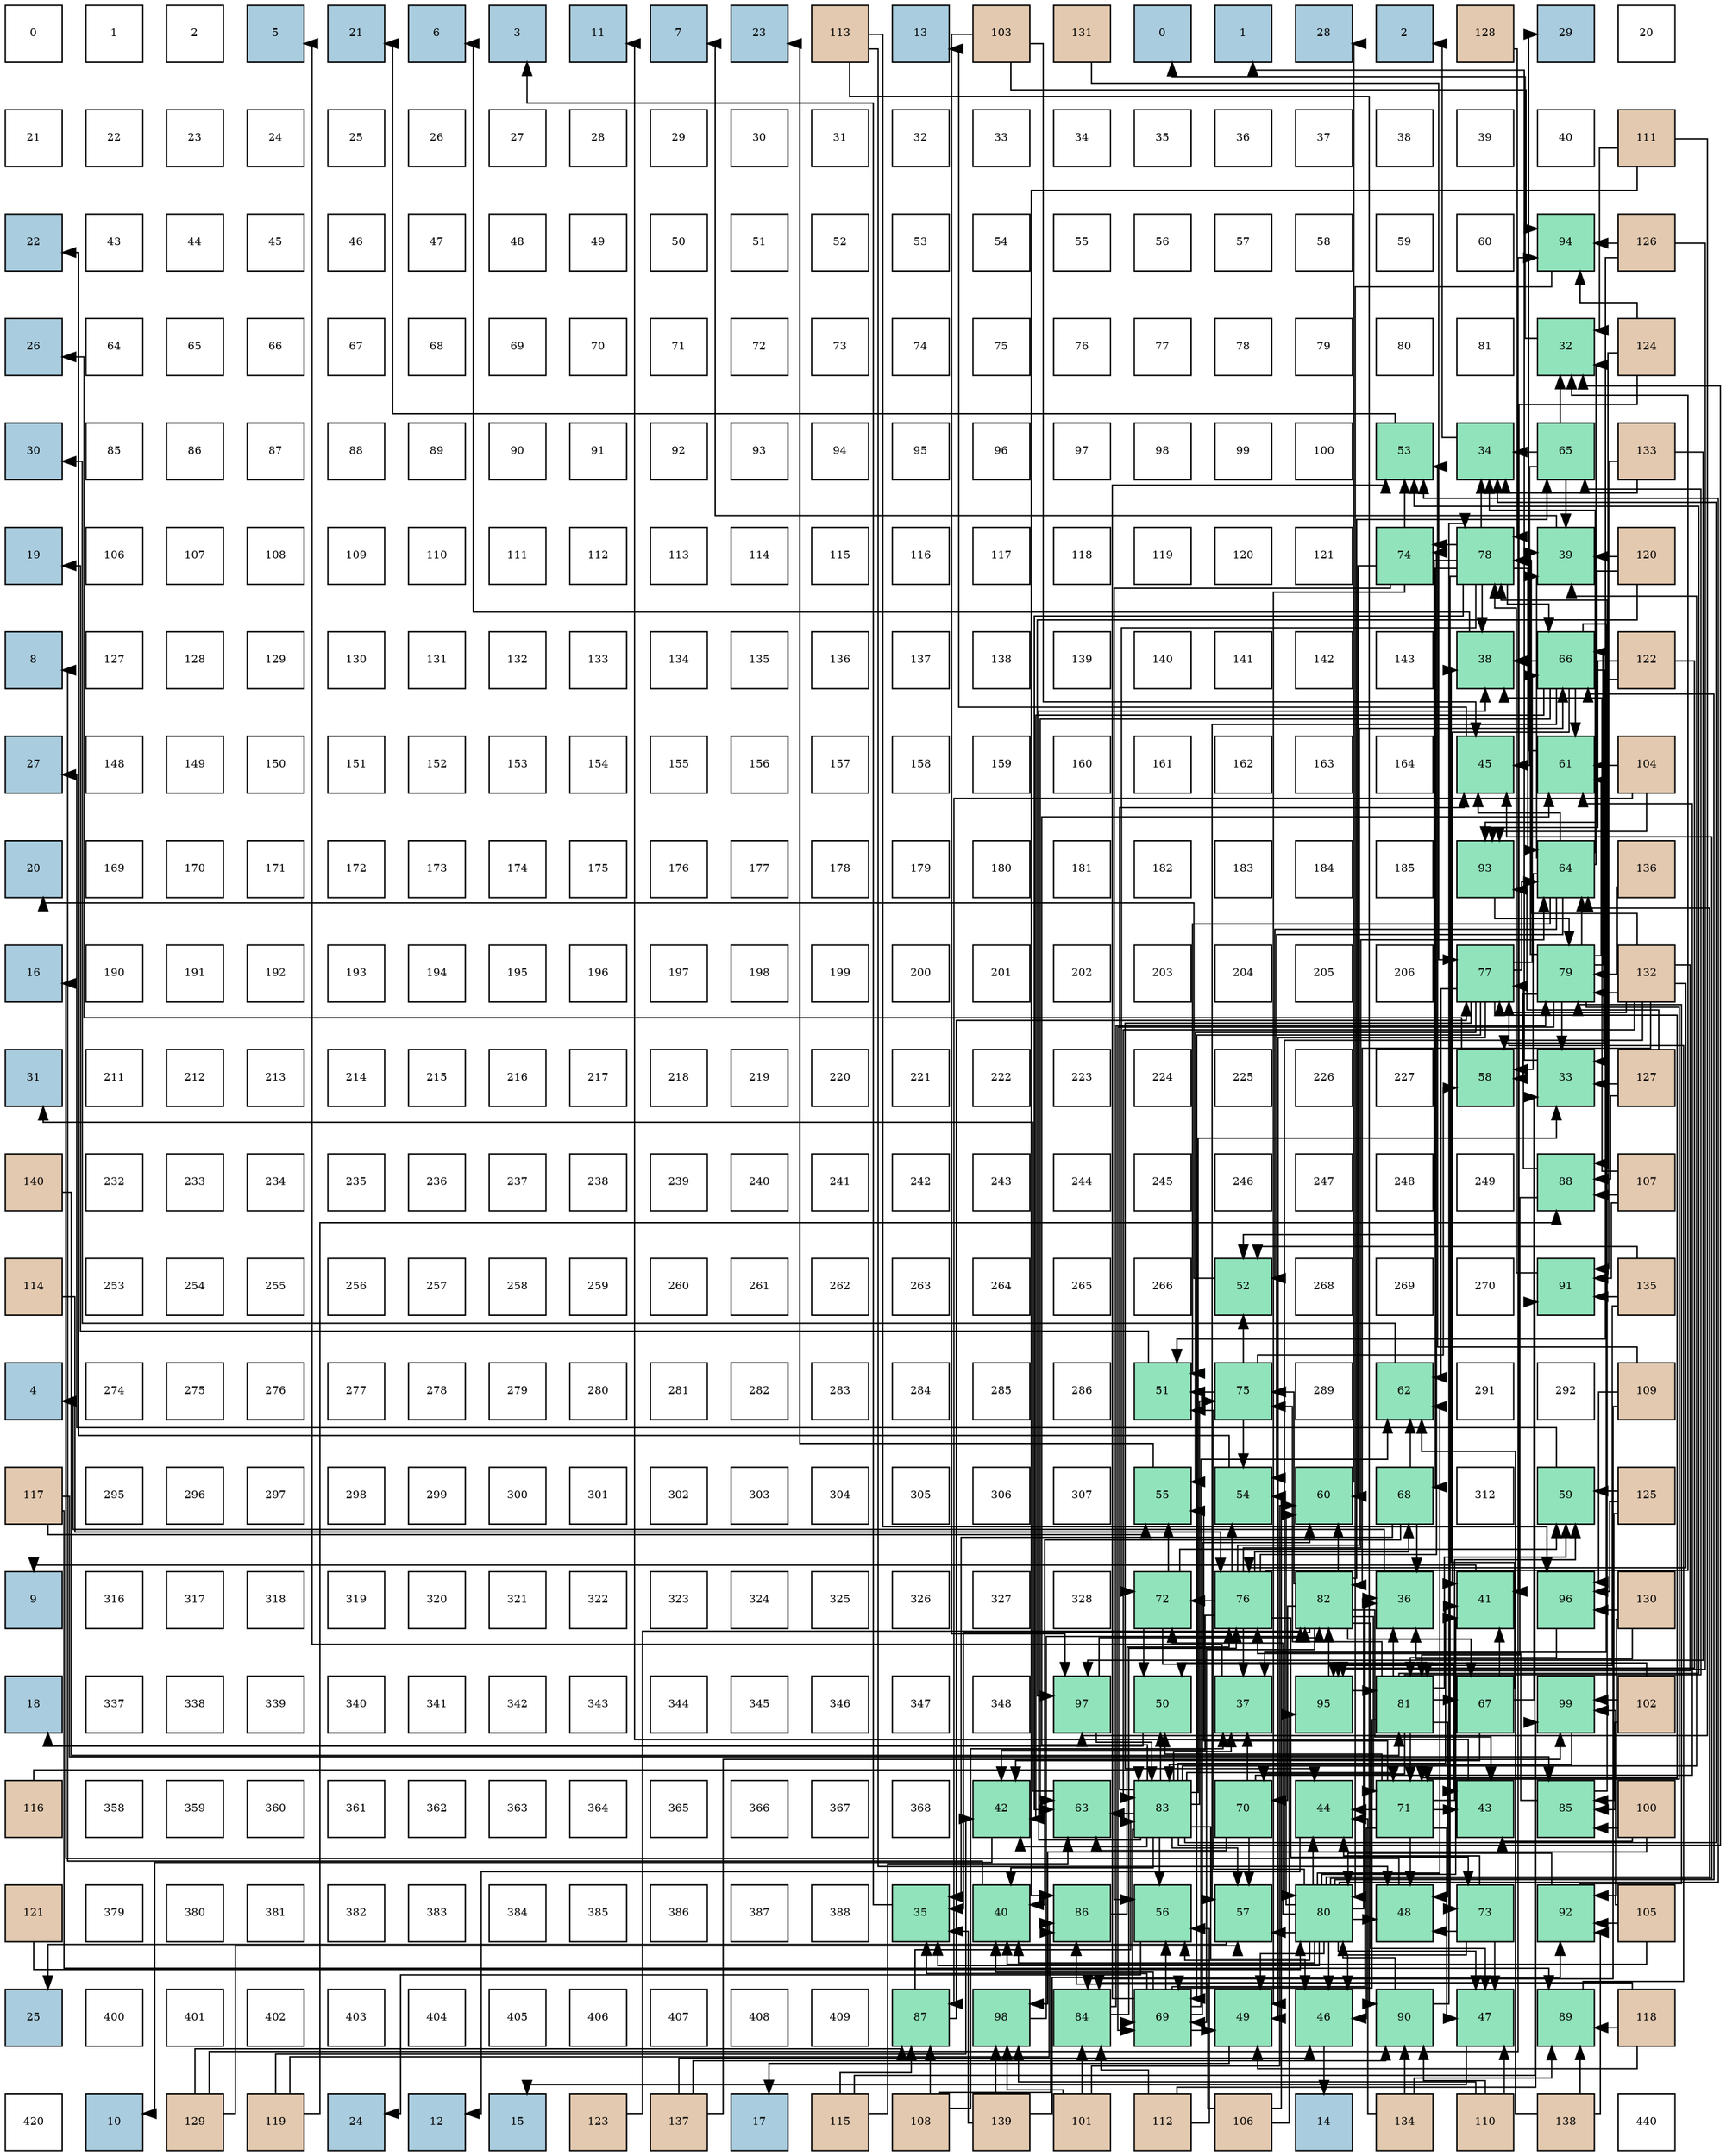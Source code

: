 digraph layout{
 rankdir=TB;
 splines=ortho;
 node [style=filled shape=square fixedsize=true width=0.6];
0[label="0", fontsize=8, fillcolor="#ffffff"];
1[label="1", fontsize=8, fillcolor="#ffffff"];
2[label="2", fontsize=8, fillcolor="#ffffff"];
3[label="5", fontsize=8, fillcolor="#a9ccde"];
4[label="21", fontsize=8, fillcolor="#a9ccde"];
5[label="6", fontsize=8, fillcolor="#a9ccde"];
6[label="3", fontsize=8, fillcolor="#a9ccde"];
7[label="11", fontsize=8, fillcolor="#a9ccde"];
8[label="7", fontsize=8, fillcolor="#a9ccde"];
9[label="23", fontsize=8, fillcolor="#a9ccde"];
10[label="113", fontsize=8, fillcolor="#e3c9af"];
11[label="13", fontsize=8, fillcolor="#a9ccde"];
12[label="103", fontsize=8, fillcolor="#e3c9af"];
13[label="131", fontsize=8, fillcolor="#e3c9af"];
14[label="0", fontsize=8, fillcolor="#a9ccde"];
15[label="1", fontsize=8, fillcolor="#a9ccde"];
16[label="28", fontsize=8, fillcolor="#a9ccde"];
17[label="2", fontsize=8, fillcolor="#a9ccde"];
18[label="128", fontsize=8, fillcolor="#e3c9af"];
19[label="29", fontsize=8, fillcolor="#a9ccde"];
20[label="20", fontsize=8, fillcolor="#ffffff"];
21[label="21", fontsize=8, fillcolor="#ffffff"];
22[label="22", fontsize=8, fillcolor="#ffffff"];
23[label="23", fontsize=8, fillcolor="#ffffff"];
24[label="24", fontsize=8, fillcolor="#ffffff"];
25[label="25", fontsize=8, fillcolor="#ffffff"];
26[label="26", fontsize=8, fillcolor="#ffffff"];
27[label="27", fontsize=8, fillcolor="#ffffff"];
28[label="28", fontsize=8, fillcolor="#ffffff"];
29[label="29", fontsize=8, fillcolor="#ffffff"];
30[label="30", fontsize=8, fillcolor="#ffffff"];
31[label="31", fontsize=8, fillcolor="#ffffff"];
32[label="32", fontsize=8, fillcolor="#ffffff"];
33[label="33", fontsize=8, fillcolor="#ffffff"];
34[label="34", fontsize=8, fillcolor="#ffffff"];
35[label="35", fontsize=8, fillcolor="#ffffff"];
36[label="36", fontsize=8, fillcolor="#ffffff"];
37[label="37", fontsize=8, fillcolor="#ffffff"];
38[label="38", fontsize=8, fillcolor="#ffffff"];
39[label="39", fontsize=8, fillcolor="#ffffff"];
40[label="40", fontsize=8, fillcolor="#ffffff"];
41[label="111", fontsize=8, fillcolor="#e3c9af"];
42[label="22", fontsize=8, fillcolor="#a9ccde"];
43[label="43", fontsize=8, fillcolor="#ffffff"];
44[label="44", fontsize=8, fillcolor="#ffffff"];
45[label="45", fontsize=8, fillcolor="#ffffff"];
46[label="46", fontsize=8, fillcolor="#ffffff"];
47[label="47", fontsize=8, fillcolor="#ffffff"];
48[label="48", fontsize=8, fillcolor="#ffffff"];
49[label="49", fontsize=8, fillcolor="#ffffff"];
50[label="50", fontsize=8, fillcolor="#ffffff"];
51[label="51", fontsize=8, fillcolor="#ffffff"];
52[label="52", fontsize=8, fillcolor="#ffffff"];
53[label="53", fontsize=8, fillcolor="#ffffff"];
54[label="54", fontsize=8, fillcolor="#ffffff"];
55[label="55", fontsize=8, fillcolor="#ffffff"];
56[label="56", fontsize=8, fillcolor="#ffffff"];
57[label="57", fontsize=8, fillcolor="#ffffff"];
58[label="58", fontsize=8, fillcolor="#ffffff"];
59[label="59", fontsize=8, fillcolor="#ffffff"];
60[label="60", fontsize=8, fillcolor="#ffffff"];
61[label="94", fontsize=8, fillcolor="#91e3bb"];
62[label="126", fontsize=8, fillcolor="#e3c9af"];
63[label="26", fontsize=8, fillcolor="#a9ccde"];
64[label="64", fontsize=8, fillcolor="#ffffff"];
65[label="65", fontsize=8, fillcolor="#ffffff"];
66[label="66", fontsize=8, fillcolor="#ffffff"];
67[label="67", fontsize=8, fillcolor="#ffffff"];
68[label="68", fontsize=8, fillcolor="#ffffff"];
69[label="69", fontsize=8, fillcolor="#ffffff"];
70[label="70", fontsize=8, fillcolor="#ffffff"];
71[label="71", fontsize=8, fillcolor="#ffffff"];
72[label="72", fontsize=8, fillcolor="#ffffff"];
73[label="73", fontsize=8, fillcolor="#ffffff"];
74[label="74", fontsize=8, fillcolor="#ffffff"];
75[label="75", fontsize=8, fillcolor="#ffffff"];
76[label="76", fontsize=8, fillcolor="#ffffff"];
77[label="77", fontsize=8, fillcolor="#ffffff"];
78[label="78", fontsize=8, fillcolor="#ffffff"];
79[label="79", fontsize=8, fillcolor="#ffffff"];
80[label="80", fontsize=8, fillcolor="#ffffff"];
81[label="81", fontsize=8, fillcolor="#ffffff"];
82[label="32", fontsize=8, fillcolor="#91e3bb"];
83[label="124", fontsize=8, fillcolor="#e3c9af"];
84[label="30", fontsize=8, fillcolor="#a9ccde"];
85[label="85", fontsize=8, fillcolor="#ffffff"];
86[label="86", fontsize=8, fillcolor="#ffffff"];
87[label="87", fontsize=8, fillcolor="#ffffff"];
88[label="88", fontsize=8, fillcolor="#ffffff"];
89[label="89", fontsize=8, fillcolor="#ffffff"];
90[label="90", fontsize=8, fillcolor="#ffffff"];
91[label="91", fontsize=8, fillcolor="#ffffff"];
92[label="92", fontsize=8, fillcolor="#ffffff"];
93[label="93", fontsize=8, fillcolor="#ffffff"];
94[label="94", fontsize=8, fillcolor="#ffffff"];
95[label="95", fontsize=8, fillcolor="#ffffff"];
96[label="96", fontsize=8, fillcolor="#ffffff"];
97[label="97", fontsize=8, fillcolor="#ffffff"];
98[label="98", fontsize=8, fillcolor="#ffffff"];
99[label="99", fontsize=8, fillcolor="#ffffff"];
100[label="100", fontsize=8, fillcolor="#ffffff"];
101[label="53", fontsize=8, fillcolor="#91e3bb"];
102[label="34", fontsize=8, fillcolor="#91e3bb"];
103[label="65", fontsize=8, fillcolor="#91e3bb"];
104[label="133", fontsize=8, fillcolor="#e3c9af"];
105[label="19", fontsize=8, fillcolor="#a9ccde"];
106[label="106", fontsize=8, fillcolor="#ffffff"];
107[label="107", fontsize=8, fillcolor="#ffffff"];
108[label="108", fontsize=8, fillcolor="#ffffff"];
109[label="109", fontsize=8, fillcolor="#ffffff"];
110[label="110", fontsize=8, fillcolor="#ffffff"];
111[label="111", fontsize=8, fillcolor="#ffffff"];
112[label="112", fontsize=8, fillcolor="#ffffff"];
113[label="113", fontsize=8, fillcolor="#ffffff"];
114[label="114", fontsize=8, fillcolor="#ffffff"];
115[label="115", fontsize=8, fillcolor="#ffffff"];
116[label="116", fontsize=8, fillcolor="#ffffff"];
117[label="117", fontsize=8, fillcolor="#ffffff"];
118[label="118", fontsize=8, fillcolor="#ffffff"];
119[label="119", fontsize=8, fillcolor="#ffffff"];
120[label="120", fontsize=8, fillcolor="#ffffff"];
121[label="121", fontsize=8, fillcolor="#ffffff"];
122[label="74", fontsize=8, fillcolor="#91e3bb"];
123[label="78", fontsize=8, fillcolor="#91e3bb"];
124[label="39", fontsize=8, fillcolor="#91e3bb"];
125[label="120", fontsize=8, fillcolor="#e3c9af"];
126[label="8", fontsize=8, fillcolor="#a9ccde"];
127[label="127", fontsize=8, fillcolor="#ffffff"];
128[label="128", fontsize=8, fillcolor="#ffffff"];
129[label="129", fontsize=8, fillcolor="#ffffff"];
130[label="130", fontsize=8, fillcolor="#ffffff"];
131[label="131", fontsize=8, fillcolor="#ffffff"];
132[label="132", fontsize=8, fillcolor="#ffffff"];
133[label="133", fontsize=8, fillcolor="#ffffff"];
134[label="134", fontsize=8, fillcolor="#ffffff"];
135[label="135", fontsize=8, fillcolor="#ffffff"];
136[label="136", fontsize=8, fillcolor="#ffffff"];
137[label="137", fontsize=8, fillcolor="#ffffff"];
138[label="138", fontsize=8, fillcolor="#ffffff"];
139[label="139", fontsize=8, fillcolor="#ffffff"];
140[label="140", fontsize=8, fillcolor="#ffffff"];
141[label="141", fontsize=8, fillcolor="#ffffff"];
142[label="142", fontsize=8, fillcolor="#ffffff"];
143[label="143", fontsize=8, fillcolor="#ffffff"];
144[label="38", fontsize=8, fillcolor="#91e3bb"];
145[label="66", fontsize=8, fillcolor="#91e3bb"];
146[label="122", fontsize=8, fillcolor="#e3c9af"];
147[label="27", fontsize=8, fillcolor="#a9ccde"];
148[label="148", fontsize=8, fillcolor="#ffffff"];
149[label="149", fontsize=8, fillcolor="#ffffff"];
150[label="150", fontsize=8, fillcolor="#ffffff"];
151[label="151", fontsize=8, fillcolor="#ffffff"];
152[label="152", fontsize=8, fillcolor="#ffffff"];
153[label="153", fontsize=8, fillcolor="#ffffff"];
154[label="154", fontsize=8, fillcolor="#ffffff"];
155[label="155", fontsize=8, fillcolor="#ffffff"];
156[label="156", fontsize=8, fillcolor="#ffffff"];
157[label="157", fontsize=8, fillcolor="#ffffff"];
158[label="158", fontsize=8, fillcolor="#ffffff"];
159[label="159", fontsize=8, fillcolor="#ffffff"];
160[label="160", fontsize=8, fillcolor="#ffffff"];
161[label="161", fontsize=8, fillcolor="#ffffff"];
162[label="162", fontsize=8, fillcolor="#ffffff"];
163[label="163", fontsize=8, fillcolor="#ffffff"];
164[label="164", fontsize=8, fillcolor="#ffffff"];
165[label="45", fontsize=8, fillcolor="#91e3bb"];
166[label="61", fontsize=8, fillcolor="#91e3bb"];
167[label="104", fontsize=8, fillcolor="#e3c9af"];
168[label="20", fontsize=8, fillcolor="#a9ccde"];
169[label="169", fontsize=8, fillcolor="#ffffff"];
170[label="170", fontsize=8, fillcolor="#ffffff"];
171[label="171", fontsize=8, fillcolor="#ffffff"];
172[label="172", fontsize=8, fillcolor="#ffffff"];
173[label="173", fontsize=8, fillcolor="#ffffff"];
174[label="174", fontsize=8, fillcolor="#ffffff"];
175[label="175", fontsize=8, fillcolor="#ffffff"];
176[label="176", fontsize=8, fillcolor="#ffffff"];
177[label="177", fontsize=8, fillcolor="#ffffff"];
178[label="178", fontsize=8, fillcolor="#ffffff"];
179[label="179", fontsize=8, fillcolor="#ffffff"];
180[label="180", fontsize=8, fillcolor="#ffffff"];
181[label="181", fontsize=8, fillcolor="#ffffff"];
182[label="182", fontsize=8, fillcolor="#ffffff"];
183[label="183", fontsize=8, fillcolor="#ffffff"];
184[label="184", fontsize=8, fillcolor="#ffffff"];
185[label="185", fontsize=8, fillcolor="#ffffff"];
186[label="93", fontsize=8, fillcolor="#91e3bb"];
187[label="64", fontsize=8, fillcolor="#91e3bb"];
188[label="136", fontsize=8, fillcolor="#e3c9af"];
189[label="16", fontsize=8, fillcolor="#a9ccde"];
190[label="190", fontsize=8, fillcolor="#ffffff"];
191[label="191", fontsize=8, fillcolor="#ffffff"];
192[label="192", fontsize=8, fillcolor="#ffffff"];
193[label="193", fontsize=8, fillcolor="#ffffff"];
194[label="194", fontsize=8, fillcolor="#ffffff"];
195[label="195", fontsize=8, fillcolor="#ffffff"];
196[label="196", fontsize=8, fillcolor="#ffffff"];
197[label="197", fontsize=8, fillcolor="#ffffff"];
198[label="198", fontsize=8, fillcolor="#ffffff"];
199[label="199", fontsize=8, fillcolor="#ffffff"];
200[label="200", fontsize=8, fillcolor="#ffffff"];
201[label="201", fontsize=8, fillcolor="#ffffff"];
202[label="202", fontsize=8, fillcolor="#ffffff"];
203[label="203", fontsize=8, fillcolor="#ffffff"];
204[label="204", fontsize=8, fillcolor="#ffffff"];
205[label="205", fontsize=8, fillcolor="#ffffff"];
206[label="206", fontsize=8, fillcolor="#ffffff"];
207[label="77", fontsize=8, fillcolor="#91e3bb"];
208[label="79", fontsize=8, fillcolor="#91e3bb"];
209[label="132", fontsize=8, fillcolor="#e3c9af"];
210[label="31", fontsize=8, fillcolor="#a9ccde"];
211[label="211", fontsize=8, fillcolor="#ffffff"];
212[label="212", fontsize=8, fillcolor="#ffffff"];
213[label="213", fontsize=8, fillcolor="#ffffff"];
214[label="214", fontsize=8, fillcolor="#ffffff"];
215[label="215", fontsize=8, fillcolor="#ffffff"];
216[label="216", fontsize=8, fillcolor="#ffffff"];
217[label="217", fontsize=8, fillcolor="#ffffff"];
218[label="218", fontsize=8, fillcolor="#ffffff"];
219[label="219", fontsize=8, fillcolor="#ffffff"];
220[label="220", fontsize=8, fillcolor="#ffffff"];
221[label="221", fontsize=8, fillcolor="#ffffff"];
222[label="222", fontsize=8, fillcolor="#ffffff"];
223[label="223", fontsize=8, fillcolor="#ffffff"];
224[label="224", fontsize=8, fillcolor="#ffffff"];
225[label="225", fontsize=8, fillcolor="#ffffff"];
226[label="226", fontsize=8, fillcolor="#ffffff"];
227[label="227", fontsize=8, fillcolor="#ffffff"];
228[label="58", fontsize=8, fillcolor="#91e3bb"];
229[label="33", fontsize=8, fillcolor="#91e3bb"];
230[label="127", fontsize=8, fillcolor="#e3c9af"];
231[label="140", fontsize=8, fillcolor="#e3c9af"];
232[label="232", fontsize=8, fillcolor="#ffffff"];
233[label="233", fontsize=8, fillcolor="#ffffff"];
234[label="234", fontsize=8, fillcolor="#ffffff"];
235[label="235", fontsize=8, fillcolor="#ffffff"];
236[label="236", fontsize=8, fillcolor="#ffffff"];
237[label="237", fontsize=8, fillcolor="#ffffff"];
238[label="238", fontsize=8, fillcolor="#ffffff"];
239[label="239", fontsize=8, fillcolor="#ffffff"];
240[label="240", fontsize=8, fillcolor="#ffffff"];
241[label="241", fontsize=8, fillcolor="#ffffff"];
242[label="242", fontsize=8, fillcolor="#ffffff"];
243[label="243", fontsize=8, fillcolor="#ffffff"];
244[label="244", fontsize=8, fillcolor="#ffffff"];
245[label="245", fontsize=8, fillcolor="#ffffff"];
246[label="246", fontsize=8, fillcolor="#ffffff"];
247[label="247", fontsize=8, fillcolor="#ffffff"];
248[label="248", fontsize=8, fillcolor="#ffffff"];
249[label="249", fontsize=8, fillcolor="#ffffff"];
250[label="88", fontsize=8, fillcolor="#91e3bb"];
251[label="107", fontsize=8, fillcolor="#e3c9af"];
252[label="114", fontsize=8, fillcolor="#e3c9af"];
253[label="253", fontsize=8, fillcolor="#ffffff"];
254[label="254", fontsize=8, fillcolor="#ffffff"];
255[label="255", fontsize=8, fillcolor="#ffffff"];
256[label="256", fontsize=8, fillcolor="#ffffff"];
257[label="257", fontsize=8, fillcolor="#ffffff"];
258[label="258", fontsize=8, fillcolor="#ffffff"];
259[label="259", fontsize=8, fillcolor="#ffffff"];
260[label="260", fontsize=8, fillcolor="#ffffff"];
261[label="261", fontsize=8, fillcolor="#ffffff"];
262[label="262", fontsize=8, fillcolor="#ffffff"];
263[label="263", fontsize=8, fillcolor="#ffffff"];
264[label="264", fontsize=8, fillcolor="#ffffff"];
265[label="265", fontsize=8, fillcolor="#ffffff"];
266[label="266", fontsize=8, fillcolor="#ffffff"];
267[label="52", fontsize=8, fillcolor="#91e3bb"];
268[label="268", fontsize=8, fillcolor="#ffffff"];
269[label="269", fontsize=8, fillcolor="#ffffff"];
270[label="270", fontsize=8, fillcolor="#ffffff"];
271[label="91", fontsize=8, fillcolor="#91e3bb"];
272[label="135", fontsize=8, fillcolor="#e3c9af"];
273[label="4", fontsize=8, fillcolor="#a9ccde"];
274[label="274", fontsize=8, fillcolor="#ffffff"];
275[label="275", fontsize=8, fillcolor="#ffffff"];
276[label="276", fontsize=8, fillcolor="#ffffff"];
277[label="277", fontsize=8, fillcolor="#ffffff"];
278[label="278", fontsize=8, fillcolor="#ffffff"];
279[label="279", fontsize=8, fillcolor="#ffffff"];
280[label="280", fontsize=8, fillcolor="#ffffff"];
281[label="281", fontsize=8, fillcolor="#ffffff"];
282[label="282", fontsize=8, fillcolor="#ffffff"];
283[label="283", fontsize=8, fillcolor="#ffffff"];
284[label="284", fontsize=8, fillcolor="#ffffff"];
285[label="285", fontsize=8, fillcolor="#ffffff"];
286[label="286", fontsize=8, fillcolor="#ffffff"];
287[label="51", fontsize=8, fillcolor="#91e3bb"];
288[label="75", fontsize=8, fillcolor="#91e3bb"];
289[label="289", fontsize=8, fillcolor="#ffffff"];
290[label="62", fontsize=8, fillcolor="#91e3bb"];
291[label="291", fontsize=8, fillcolor="#ffffff"];
292[label="292", fontsize=8, fillcolor="#ffffff"];
293[label="109", fontsize=8, fillcolor="#e3c9af"];
294[label="117", fontsize=8, fillcolor="#e3c9af"];
295[label="295", fontsize=8, fillcolor="#ffffff"];
296[label="296", fontsize=8, fillcolor="#ffffff"];
297[label="297", fontsize=8, fillcolor="#ffffff"];
298[label="298", fontsize=8, fillcolor="#ffffff"];
299[label="299", fontsize=8, fillcolor="#ffffff"];
300[label="300", fontsize=8, fillcolor="#ffffff"];
301[label="301", fontsize=8, fillcolor="#ffffff"];
302[label="302", fontsize=8, fillcolor="#ffffff"];
303[label="303", fontsize=8, fillcolor="#ffffff"];
304[label="304", fontsize=8, fillcolor="#ffffff"];
305[label="305", fontsize=8, fillcolor="#ffffff"];
306[label="306", fontsize=8, fillcolor="#ffffff"];
307[label="307", fontsize=8, fillcolor="#ffffff"];
308[label="55", fontsize=8, fillcolor="#91e3bb"];
309[label="54", fontsize=8, fillcolor="#91e3bb"];
310[label="60", fontsize=8, fillcolor="#91e3bb"];
311[label="68", fontsize=8, fillcolor="#91e3bb"];
312[label="312", fontsize=8, fillcolor="#ffffff"];
313[label="59", fontsize=8, fillcolor="#91e3bb"];
314[label="125", fontsize=8, fillcolor="#e3c9af"];
315[label="9", fontsize=8, fillcolor="#a9ccde"];
316[label="316", fontsize=8, fillcolor="#ffffff"];
317[label="317", fontsize=8, fillcolor="#ffffff"];
318[label="318", fontsize=8, fillcolor="#ffffff"];
319[label="319", fontsize=8, fillcolor="#ffffff"];
320[label="320", fontsize=8, fillcolor="#ffffff"];
321[label="321", fontsize=8, fillcolor="#ffffff"];
322[label="322", fontsize=8, fillcolor="#ffffff"];
323[label="323", fontsize=8, fillcolor="#ffffff"];
324[label="324", fontsize=8, fillcolor="#ffffff"];
325[label="325", fontsize=8, fillcolor="#ffffff"];
326[label="326", fontsize=8, fillcolor="#ffffff"];
327[label="327", fontsize=8, fillcolor="#ffffff"];
328[label="328", fontsize=8, fillcolor="#ffffff"];
329[label="72", fontsize=8, fillcolor="#91e3bb"];
330[label="76", fontsize=8, fillcolor="#91e3bb"];
331[label="82", fontsize=8, fillcolor="#91e3bb"];
332[label="36", fontsize=8, fillcolor="#91e3bb"];
333[label="41", fontsize=8, fillcolor="#91e3bb"];
334[label="96", fontsize=8, fillcolor="#91e3bb"];
335[label="130", fontsize=8, fillcolor="#e3c9af"];
336[label="18", fontsize=8, fillcolor="#a9ccde"];
337[label="337", fontsize=8, fillcolor="#ffffff"];
338[label="338", fontsize=8, fillcolor="#ffffff"];
339[label="339", fontsize=8, fillcolor="#ffffff"];
340[label="340", fontsize=8, fillcolor="#ffffff"];
341[label="341", fontsize=8, fillcolor="#ffffff"];
342[label="342", fontsize=8, fillcolor="#ffffff"];
343[label="343", fontsize=8, fillcolor="#ffffff"];
344[label="344", fontsize=8, fillcolor="#ffffff"];
345[label="345", fontsize=8, fillcolor="#ffffff"];
346[label="346", fontsize=8, fillcolor="#ffffff"];
347[label="347", fontsize=8, fillcolor="#ffffff"];
348[label="348", fontsize=8, fillcolor="#ffffff"];
349[label="97", fontsize=8, fillcolor="#91e3bb"];
350[label="50", fontsize=8, fillcolor="#91e3bb"];
351[label="37", fontsize=8, fillcolor="#91e3bb"];
352[label="95", fontsize=8, fillcolor="#91e3bb"];
353[label="81", fontsize=8, fillcolor="#91e3bb"];
354[label="67", fontsize=8, fillcolor="#91e3bb"];
355[label="99", fontsize=8, fillcolor="#91e3bb"];
356[label="102", fontsize=8, fillcolor="#e3c9af"];
357[label="116", fontsize=8, fillcolor="#e3c9af"];
358[label="358", fontsize=8, fillcolor="#ffffff"];
359[label="359", fontsize=8, fillcolor="#ffffff"];
360[label="360", fontsize=8, fillcolor="#ffffff"];
361[label="361", fontsize=8, fillcolor="#ffffff"];
362[label="362", fontsize=8, fillcolor="#ffffff"];
363[label="363", fontsize=8, fillcolor="#ffffff"];
364[label="364", fontsize=8, fillcolor="#ffffff"];
365[label="365", fontsize=8, fillcolor="#ffffff"];
366[label="366", fontsize=8, fillcolor="#ffffff"];
367[label="367", fontsize=8, fillcolor="#ffffff"];
368[label="368", fontsize=8, fillcolor="#ffffff"];
369[label="42", fontsize=8, fillcolor="#91e3bb"];
370[label="63", fontsize=8, fillcolor="#91e3bb"];
371[label="83", fontsize=8, fillcolor="#91e3bb"];
372[label="70", fontsize=8, fillcolor="#91e3bb"];
373[label="44", fontsize=8, fillcolor="#91e3bb"];
374[label="71", fontsize=8, fillcolor="#91e3bb"];
375[label="43", fontsize=8, fillcolor="#91e3bb"];
376[label="85", fontsize=8, fillcolor="#91e3bb"];
377[label="100", fontsize=8, fillcolor="#e3c9af"];
378[label="121", fontsize=8, fillcolor="#e3c9af"];
379[label="379", fontsize=8, fillcolor="#ffffff"];
380[label="380", fontsize=8, fillcolor="#ffffff"];
381[label="381", fontsize=8, fillcolor="#ffffff"];
382[label="382", fontsize=8, fillcolor="#ffffff"];
383[label="383", fontsize=8, fillcolor="#ffffff"];
384[label="384", fontsize=8, fillcolor="#ffffff"];
385[label="385", fontsize=8, fillcolor="#ffffff"];
386[label="386", fontsize=8, fillcolor="#ffffff"];
387[label="387", fontsize=8, fillcolor="#ffffff"];
388[label="388", fontsize=8, fillcolor="#ffffff"];
389[label="35", fontsize=8, fillcolor="#91e3bb"];
390[label="40", fontsize=8, fillcolor="#91e3bb"];
391[label="86", fontsize=8, fillcolor="#91e3bb"];
392[label="56", fontsize=8, fillcolor="#91e3bb"];
393[label="57", fontsize=8, fillcolor="#91e3bb"];
394[label="80", fontsize=8, fillcolor="#91e3bb"];
395[label="48", fontsize=8, fillcolor="#91e3bb"];
396[label="73", fontsize=8, fillcolor="#91e3bb"];
397[label="92", fontsize=8, fillcolor="#91e3bb"];
398[label="105", fontsize=8, fillcolor="#e3c9af"];
399[label="25", fontsize=8, fillcolor="#a9ccde"];
400[label="400", fontsize=8, fillcolor="#ffffff"];
401[label="401", fontsize=8, fillcolor="#ffffff"];
402[label="402", fontsize=8, fillcolor="#ffffff"];
403[label="403", fontsize=8, fillcolor="#ffffff"];
404[label="404", fontsize=8, fillcolor="#ffffff"];
405[label="405", fontsize=8, fillcolor="#ffffff"];
406[label="406", fontsize=8, fillcolor="#ffffff"];
407[label="407", fontsize=8, fillcolor="#ffffff"];
408[label="408", fontsize=8, fillcolor="#ffffff"];
409[label="409", fontsize=8, fillcolor="#ffffff"];
410[label="87", fontsize=8, fillcolor="#91e3bb"];
411[label="98", fontsize=8, fillcolor="#91e3bb"];
412[label="84", fontsize=8, fillcolor="#91e3bb"];
413[label="69", fontsize=8, fillcolor="#91e3bb"];
414[label="49", fontsize=8, fillcolor="#91e3bb"];
415[label="46", fontsize=8, fillcolor="#91e3bb"];
416[label="90", fontsize=8, fillcolor="#91e3bb"];
417[label="47", fontsize=8, fillcolor="#91e3bb"];
418[label="89", fontsize=8, fillcolor="#91e3bb"];
419[label="118", fontsize=8, fillcolor="#e3c9af"];
420[label="420", fontsize=8, fillcolor="#ffffff"];
421[label="10", fontsize=8, fillcolor="#a9ccde"];
422[label="129", fontsize=8, fillcolor="#e3c9af"];
423[label="119", fontsize=8, fillcolor="#e3c9af"];
424[label="24", fontsize=8, fillcolor="#a9ccde"];
425[label="12", fontsize=8, fillcolor="#a9ccde"];
426[label="15", fontsize=8, fillcolor="#a9ccde"];
427[label="123", fontsize=8, fillcolor="#e3c9af"];
428[label="137", fontsize=8, fillcolor="#e3c9af"];
429[label="17", fontsize=8, fillcolor="#a9ccde"];
430[label="115", fontsize=8, fillcolor="#e3c9af"];
431[label="108", fontsize=8, fillcolor="#e3c9af"];
432[label="139", fontsize=8, fillcolor="#e3c9af"];
433[label="101", fontsize=8, fillcolor="#e3c9af"];
434[label="112", fontsize=8, fillcolor="#e3c9af"];
435[label="106", fontsize=8, fillcolor="#e3c9af"];
436[label="14", fontsize=8, fillcolor="#a9ccde"];
437[label="134", fontsize=8, fillcolor="#e3c9af"];
438[label="110", fontsize=8, fillcolor="#e3c9af"];
439[label="138", fontsize=8, fillcolor="#e3c9af"];
440[label="440", fontsize=8, fillcolor="#ffffff"];
edge [constraint=false, style=vis];82 -> 14;
229 -> 15;
102 -> 17;
389 -> 6;
332 -> 273;
351 -> 3;
144 -> 5;
124 -> 8;
390 -> 126;
333 -> 315;
369 -> 421;
375 -> 7;
373 -> 425;
165 -> 11;
415 -> 436;
417 -> 426;
395 -> 189;
414 -> 429;
350 -> 336;
287 -> 105;
267 -> 168;
101 -> 4;
309 -> 42;
308 -> 9;
392 -> 424;
393 -> 399;
228 -> 63;
313 -> 147;
310 -> 16;
166 -> 19;
290 -> 84;
370 -> 210;
187 -> 82;
187 -> 102;
187 -> 124;
187 -> 165;
187 -> 287;
187 -> 267;
187 -> 309;
187 -> 228;
103 -> 82;
103 -> 102;
103 -> 124;
103 -> 165;
145 -> 229;
145 -> 351;
145 -> 144;
145 -> 333;
145 -> 369;
145 -> 393;
145 -> 166;
145 -> 370;
354 -> 229;
354 -> 144;
354 -> 333;
354 -> 369;
311 -> 389;
311 -> 332;
311 -> 390;
311 -> 290;
413 -> 389;
413 -> 332;
413 -> 390;
413 -> 414;
413 -> 101;
413 -> 392;
413 -> 310;
413 -> 290;
372 -> 351;
372 -> 393;
372 -> 166;
372 -> 370;
374 -> 375;
374 -> 373;
374 -> 415;
374 -> 417;
374 -> 395;
374 -> 350;
374 -> 308;
374 -> 313;
329 -> 375;
329 -> 350;
329 -> 308;
329 -> 313;
396 -> 373;
396 -> 415;
396 -> 417;
396 -> 395;
122 -> 414;
122 -> 101;
122 -> 392;
122 -> 310;
288 -> 287;
288 -> 267;
288 -> 309;
288 -> 228;
330 -> 82;
330 -> 351;
330 -> 369;
330 -> 309;
330 -> 187;
330 -> 145;
330 -> 311;
330 -> 329;
330 -> 396;
330 -> 122;
207 -> 373;
207 -> 414;
207 -> 308;
207 -> 290;
207 -> 187;
207 -> 145;
207 -> 413;
207 -> 374;
123 -> 102;
123 -> 144;
123 -> 267;
123 -> 370;
123 -> 187;
123 -> 145;
123 -> 311;
123 -> 329;
123 -> 396;
123 -> 122;
208 -> 229;
208 -> 124;
208 -> 228;
208 -> 166;
208 -> 187;
208 -> 145;
208 -> 413;
208 -> 374;
394 -> 389;
394 -> 332;
394 -> 390;
394 -> 333;
394 -> 373;
394 -> 165;
394 -> 415;
394 -> 417;
394 -> 395;
394 -> 414;
394 -> 287;
394 -> 101;
394 -> 392;
394 -> 393;
394 -> 310;
394 -> 290;
394 -> 187;
394 -> 145;
394 -> 329;
353 -> 332;
353 -> 395;
353 -> 101;
353 -> 313;
353 -> 103;
353 -> 354;
353 -> 413;
353 -> 372;
353 -> 374;
353 -> 288;
331 -> 389;
331 -> 375;
331 -> 417;
331 -> 310;
331 -> 103;
331 -> 354;
331 -> 413;
331 -> 372;
331 -> 374;
331 -> 288;
371 -> 82;
371 -> 229;
371 -> 102;
371 -> 351;
371 -> 144;
371 -> 124;
371 -> 390;
371 -> 333;
371 -> 369;
371 -> 165;
371 -> 415;
371 -> 350;
371 -> 392;
371 -> 393;
371 -> 166;
371 -> 370;
371 -> 413;
371 -> 374;
371 -> 288;
412 -> 330;
412 -> 208;
376 -> 330;
376 -> 123;
391 -> 330;
410 -> 207;
410 -> 371;
250 -> 207;
250 -> 353;
418 -> 207;
416 -> 123;
416 -> 394;
271 -> 123;
397 -> 208;
397 -> 394;
186 -> 208;
61 -> 394;
352 -> 353;
352 -> 331;
334 -> 353;
349 -> 331;
349 -> 371;
411 -> 331;
355 -> 371;
377 -> 375;
377 -> 376;
377 -> 411;
433 -> 310;
433 -> 412;
433 -> 411;
356 -> 350;
356 -> 376;
356 -> 355;
12 -> 165;
12 -> 61;
12 -> 349;
167 -> 166;
167 -> 410;
167 -> 186;
398 -> 390;
398 -> 397;
398 -> 355;
435 -> 309;
435 -> 391;
435 -> 352;
251 -> 144;
251 -> 250;
251 -> 271;
431 -> 351;
431 -> 391;
431 -> 410;
293 -> 101;
293 -> 412;
293 -> 334;
438 -> 417;
438 -> 416;
438 -> 411;
41 -> 82;
41 -> 391;
41 -> 349;
434 -> 392;
434 -> 412;
434 -> 355;
10 -> 395;
10 -> 416;
10 -> 334;
252 -> 330;
430 -> 370;
430 -> 410;
430 -> 271;
357 -> 371;
294 -> 308;
294 -> 376;
294 -> 418;
419 -> 414;
419 -> 412;
419 -> 418;
423 -> 369;
423 -> 391;
423 -> 250;
125 -> 124;
125 -> 186;
125 -> 349;
378 -> 394;
146 -> 228;
146 -> 186;
146 -> 352;
427 -> 331;
83 -> 333;
83 -> 250;
83 -> 61;
314 -> 313;
314 -> 376;
314 -> 334;
62 -> 287;
62 -> 61;
62 -> 352;
230 -> 229;
230 -> 250;
230 -> 186;
18 -> 123;
422 -> 393;
422 -> 410;
422 -> 61;
335 -> 332;
335 -> 397;
335 -> 334;
13 -> 207;
209 -> 330;
209 -> 207;
209 -> 123;
209 -> 208;
209 -> 394;
209 -> 353;
209 -> 331;
209 -> 371;
104 -> 102;
104 -> 271;
104 -> 349;
437 -> 373;
437 -> 418;
437 -> 416;
272 -> 267;
272 -> 271;
272 -> 352;
188 -> 208;
428 -> 415;
428 -> 416;
428 -> 355;
439 -> 290;
439 -> 418;
439 -> 397;
432 -> 389;
432 -> 397;
432 -> 411;
231 -> 353;
edge [constraint=true, style=invis];
0 -> 21 -> 42 -> 63 -> 84 -> 105 -> 126 -> 147 -> 168 -> 189 -> 210 -> 231 -> 252 -> 273 -> 294 -> 315 -> 336 -> 357 -> 378 -> 399 -> 420;
1 -> 22 -> 43 -> 64 -> 85 -> 106 -> 127 -> 148 -> 169 -> 190 -> 211 -> 232 -> 253 -> 274 -> 295 -> 316 -> 337 -> 358 -> 379 -> 400 -> 421;
2 -> 23 -> 44 -> 65 -> 86 -> 107 -> 128 -> 149 -> 170 -> 191 -> 212 -> 233 -> 254 -> 275 -> 296 -> 317 -> 338 -> 359 -> 380 -> 401 -> 422;
3 -> 24 -> 45 -> 66 -> 87 -> 108 -> 129 -> 150 -> 171 -> 192 -> 213 -> 234 -> 255 -> 276 -> 297 -> 318 -> 339 -> 360 -> 381 -> 402 -> 423;
4 -> 25 -> 46 -> 67 -> 88 -> 109 -> 130 -> 151 -> 172 -> 193 -> 214 -> 235 -> 256 -> 277 -> 298 -> 319 -> 340 -> 361 -> 382 -> 403 -> 424;
5 -> 26 -> 47 -> 68 -> 89 -> 110 -> 131 -> 152 -> 173 -> 194 -> 215 -> 236 -> 257 -> 278 -> 299 -> 320 -> 341 -> 362 -> 383 -> 404 -> 425;
6 -> 27 -> 48 -> 69 -> 90 -> 111 -> 132 -> 153 -> 174 -> 195 -> 216 -> 237 -> 258 -> 279 -> 300 -> 321 -> 342 -> 363 -> 384 -> 405 -> 426;
7 -> 28 -> 49 -> 70 -> 91 -> 112 -> 133 -> 154 -> 175 -> 196 -> 217 -> 238 -> 259 -> 280 -> 301 -> 322 -> 343 -> 364 -> 385 -> 406 -> 427;
8 -> 29 -> 50 -> 71 -> 92 -> 113 -> 134 -> 155 -> 176 -> 197 -> 218 -> 239 -> 260 -> 281 -> 302 -> 323 -> 344 -> 365 -> 386 -> 407 -> 428;
9 -> 30 -> 51 -> 72 -> 93 -> 114 -> 135 -> 156 -> 177 -> 198 -> 219 -> 240 -> 261 -> 282 -> 303 -> 324 -> 345 -> 366 -> 387 -> 408 -> 429;
10 -> 31 -> 52 -> 73 -> 94 -> 115 -> 136 -> 157 -> 178 -> 199 -> 220 -> 241 -> 262 -> 283 -> 304 -> 325 -> 346 -> 367 -> 388 -> 409 -> 430;
11 -> 32 -> 53 -> 74 -> 95 -> 116 -> 137 -> 158 -> 179 -> 200 -> 221 -> 242 -> 263 -> 284 -> 305 -> 326 -> 347 -> 368 -> 389 -> 410 -> 431;
12 -> 33 -> 54 -> 75 -> 96 -> 117 -> 138 -> 159 -> 180 -> 201 -> 222 -> 243 -> 264 -> 285 -> 306 -> 327 -> 348 -> 369 -> 390 -> 411 -> 432;
13 -> 34 -> 55 -> 76 -> 97 -> 118 -> 139 -> 160 -> 181 -> 202 -> 223 -> 244 -> 265 -> 286 -> 307 -> 328 -> 349 -> 370 -> 391 -> 412 -> 433;
14 -> 35 -> 56 -> 77 -> 98 -> 119 -> 140 -> 161 -> 182 -> 203 -> 224 -> 245 -> 266 -> 287 -> 308 -> 329 -> 350 -> 371 -> 392 -> 413 -> 434;
15 -> 36 -> 57 -> 78 -> 99 -> 120 -> 141 -> 162 -> 183 -> 204 -> 225 -> 246 -> 267 -> 288 -> 309 -> 330 -> 351 -> 372 -> 393 -> 414 -> 435;
16 -> 37 -> 58 -> 79 -> 100 -> 121 -> 142 -> 163 -> 184 -> 205 -> 226 -> 247 -> 268 -> 289 -> 310 -> 331 -> 352 -> 373 -> 394 -> 415 -> 436;
17 -> 38 -> 59 -> 80 -> 101 -> 122 -> 143 -> 164 -> 185 -> 206 -> 227 -> 248 -> 269 -> 290 -> 311 -> 332 -> 353 -> 374 -> 395 -> 416 -> 437;
18 -> 39 -> 60 -> 81 -> 102 -> 123 -> 144 -> 165 -> 186 -> 207 -> 228 -> 249 -> 270 -> 291 -> 312 -> 333 -> 354 -> 375 -> 396 -> 417 -> 438;
19 -> 40 -> 61 -> 82 -> 103 -> 124 -> 145 -> 166 -> 187 -> 208 -> 229 -> 250 -> 271 -> 292 -> 313 -> 334 -> 355 -> 376 -> 397 -> 418 -> 439;
20 -> 41 -> 62 -> 83 -> 104 -> 125 -> 146 -> 167 -> 188 -> 209 -> 230 -> 251 -> 272 -> 293 -> 314 -> 335 -> 356 -> 377 -> 398 -> 419 -> 440;
rank = same {0 -> 1 -> 2 -> 3 -> 4 -> 5 -> 6 -> 7 -> 8 -> 9 -> 10 -> 11 -> 12 -> 13 -> 14 -> 15 -> 16 -> 17 -> 18 -> 19 -> 20};
rank = same {21 -> 22 -> 23 -> 24 -> 25 -> 26 -> 27 -> 28 -> 29 -> 30 -> 31 -> 32 -> 33 -> 34 -> 35 -> 36 -> 37 -> 38 -> 39 -> 40 -> 41};
rank = same {42 -> 43 -> 44 -> 45 -> 46 -> 47 -> 48 -> 49 -> 50 -> 51 -> 52 -> 53 -> 54 -> 55 -> 56 -> 57 -> 58 -> 59 -> 60 -> 61 -> 62};
rank = same {63 -> 64 -> 65 -> 66 -> 67 -> 68 -> 69 -> 70 -> 71 -> 72 -> 73 -> 74 -> 75 -> 76 -> 77 -> 78 -> 79 -> 80 -> 81 -> 82 -> 83};
rank = same {84 -> 85 -> 86 -> 87 -> 88 -> 89 -> 90 -> 91 -> 92 -> 93 -> 94 -> 95 -> 96 -> 97 -> 98 -> 99 -> 100 -> 101 -> 102 -> 103 -> 104};
rank = same {105 -> 106 -> 107 -> 108 -> 109 -> 110 -> 111 -> 112 -> 113 -> 114 -> 115 -> 116 -> 117 -> 118 -> 119 -> 120 -> 121 -> 122 -> 123 -> 124 -> 125};
rank = same {126 -> 127 -> 128 -> 129 -> 130 -> 131 -> 132 -> 133 -> 134 -> 135 -> 136 -> 137 -> 138 -> 139 -> 140 -> 141 -> 142 -> 143 -> 144 -> 145 -> 146};
rank = same {147 -> 148 -> 149 -> 150 -> 151 -> 152 -> 153 -> 154 -> 155 -> 156 -> 157 -> 158 -> 159 -> 160 -> 161 -> 162 -> 163 -> 164 -> 165 -> 166 -> 167};
rank = same {168 -> 169 -> 170 -> 171 -> 172 -> 173 -> 174 -> 175 -> 176 -> 177 -> 178 -> 179 -> 180 -> 181 -> 182 -> 183 -> 184 -> 185 -> 186 -> 187 -> 188};
rank = same {189 -> 190 -> 191 -> 192 -> 193 -> 194 -> 195 -> 196 -> 197 -> 198 -> 199 -> 200 -> 201 -> 202 -> 203 -> 204 -> 205 -> 206 -> 207 -> 208 -> 209};
rank = same {210 -> 211 -> 212 -> 213 -> 214 -> 215 -> 216 -> 217 -> 218 -> 219 -> 220 -> 221 -> 222 -> 223 -> 224 -> 225 -> 226 -> 227 -> 228 -> 229 -> 230};
rank = same {231 -> 232 -> 233 -> 234 -> 235 -> 236 -> 237 -> 238 -> 239 -> 240 -> 241 -> 242 -> 243 -> 244 -> 245 -> 246 -> 247 -> 248 -> 249 -> 250 -> 251};
rank = same {252 -> 253 -> 254 -> 255 -> 256 -> 257 -> 258 -> 259 -> 260 -> 261 -> 262 -> 263 -> 264 -> 265 -> 266 -> 267 -> 268 -> 269 -> 270 -> 271 -> 272};
rank = same {273 -> 274 -> 275 -> 276 -> 277 -> 278 -> 279 -> 280 -> 281 -> 282 -> 283 -> 284 -> 285 -> 286 -> 287 -> 288 -> 289 -> 290 -> 291 -> 292 -> 293};
rank = same {294 -> 295 -> 296 -> 297 -> 298 -> 299 -> 300 -> 301 -> 302 -> 303 -> 304 -> 305 -> 306 -> 307 -> 308 -> 309 -> 310 -> 311 -> 312 -> 313 -> 314};
rank = same {315 -> 316 -> 317 -> 318 -> 319 -> 320 -> 321 -> 322 -> 323 -> 324 -> 325 -> 326 -> 327 -> 328 -> 329 -> 330 -> 331 -> 332 -> 333 -> 334 -> 335};
rank = same {336 -> 337 -> 338 -> 339 -> 340 -> 341 -> 342 -> 343 -> 344 -> 345 -> 346 -> 347 -> 348 -> 349 -> 350 -> 351 -> 352 -> 353 -> 354 -> 355 -> 356};
rank = same {357 -> 358 -> 359 -> 360 -> 361 -> 362 -> 363 -> 364 -> 365 -> 366 -> 367 -> 368 -> 369 -> 370 -> 371 -> 372 -> 373 -> 374 -> 375 -> 376 -> 377};
rank = same {378 -> 379 -> 380 -> 381 -> 382 -> 383 -> 384 -> 385 -> 386 -> 387 -> 388 -> 389 -> 390 -> 391 -> 392 -> 393 -> 394 -> 395 -> 396 -> 397 -> 398};
rank = same {399 -> 400 -> 401 -> 402 -> 403 -> 404 -> 405 -> 406 -> 407 -> 408 -> 409 -> 410 -> 411 -> 412 -> 413 -> 414 -> 415 -> 416 -> 417 -> 418 -> 419};
rank = same {420 -> 421 -> 422 -> 423 -> 424 -> 425 -> 426 -> 427 -> 428 -> 429 -> 430 -> 431 -> 432 -> 433 -> 434 -> 435 -> 436 -> 437 -> 438 -> 439 -> 440};
}